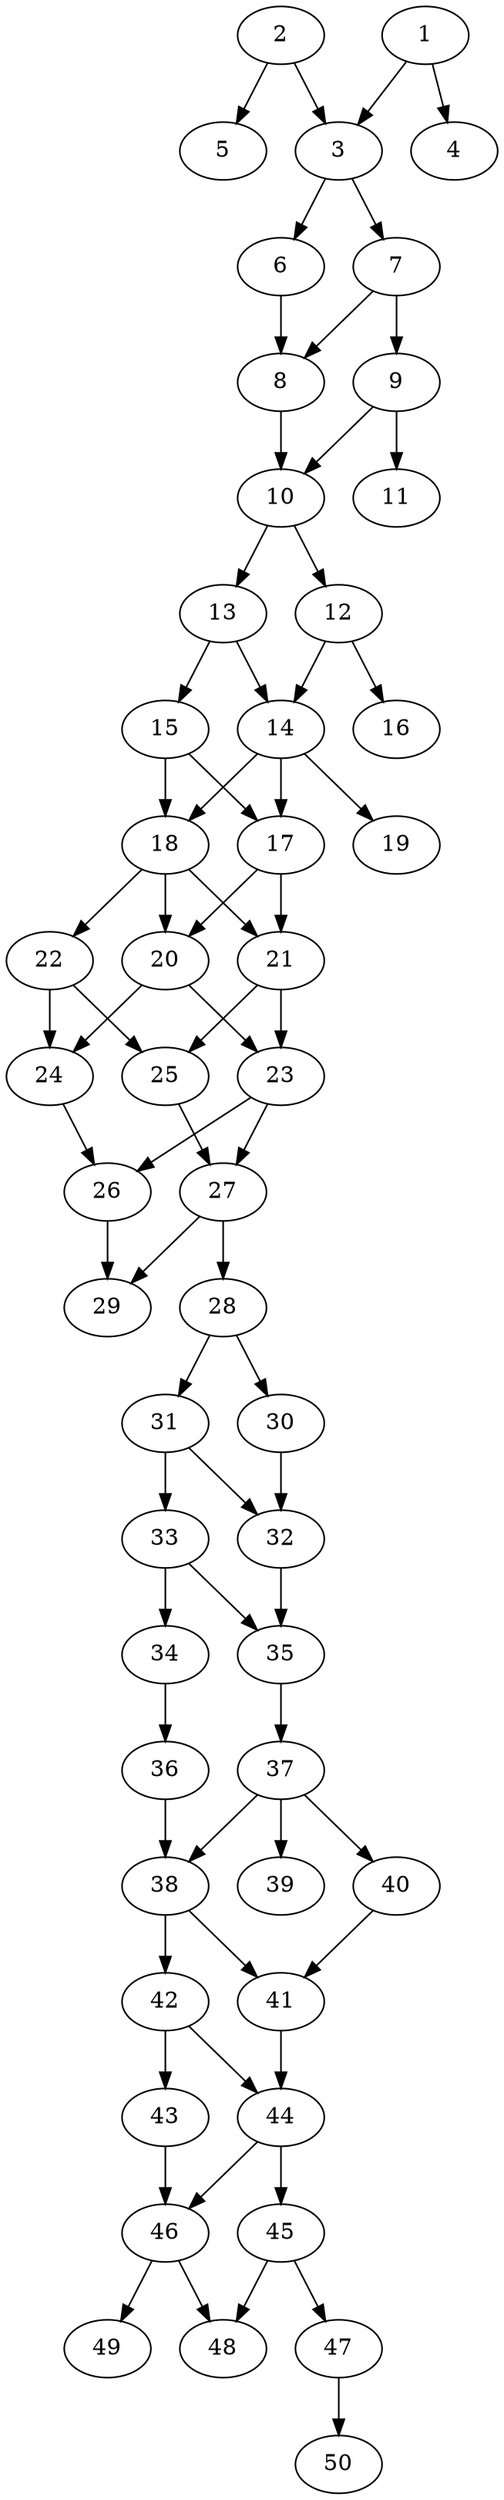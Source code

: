 // DAG automatically generated by daggen at Thu Oct  3 14:07:56 2019
// ./daggen --dot -n 50 --ccr 0.4 --fat 0.3 --regular 0.9 --density 0.6 --mindata 5242880 --maxdata 52428800 
digraph G {
  1 [size="49607680", alpha="0.19", expect_size="19843072"] 
  1 -> 3 [size ="19843072"]
  1 -> 4 [size ="19843072"]
  2 [size="23098880", alpha="0.19", expect_size="9239552"] 
  2 -> 3 [size ="9239552"]
  2 -> 5 [size ="9239552"]
  3 [size="89574400", alpha="0.10", expect_size="35829760"] 
  3 -> 6 [size ="35829760"]
  3 -> 7 [size ="35829760"]
  4 [size="22650880", alpha="0.13", expect_size="9060352"] 
  5 [size="69122560", alpha="0.02", expect_size="27649024"] 
  6 [size="129228800", alpha="0.00", expect_size="51691520"] 
  6 -> 8 [size ="51691520"]
  7 [size="71823360", alpha="0.09", expect_size="28729344"] 
  7 -> 8 [size ="28729344"]
  7 -> 9 [size ="28729344"]
  8 [size="81925120", alpha="0.17", expect_size="32770048"] 
  8 -> 10 [size ="32770048"]
  9 [size="83092480", alpha="0.17", expect_size="33236992"] 
  9 -> 10 [size ="33236992"]
  9 -> 11 [size ="33236992"]
  10 [size="107770880", alpha="0.12", expect_size="43108352"] 
  10 -> 12 [size ="43108352"]
  10 -> 13 [size ="43108352"]
  11 [size="41525760", alpha="0.11", expect_size="16610304"] 
  12 [size="38092800", alpha="0.14", expect_size="15237120"] 
  12 -> 14 [size ="15237120"]
  12 -> 16 [size ="15237120"]
  13 [size="31761920", alpha="0.08", expect_size="12704768"] 
  13 -> 14 [size ="12704768"]
  13 -> 15 [size ="12704768"]
  14 [size="93173760", alpha="0.11", expect_size="37269504"] 
  14 -> 17 [size ="37269504"]
  14 -> 18 [size ="37269504"]
  14 -> 19 [size ="37269504"]
  15 [size="51578880", alpha="0.01", expect_size="20631552"] 
  15 -> 17 [size ="20631552"]
  15 -> 18 [size ="20631552"]
  16 [size="64071680", alpha="0.04", expect_size="25628672"] 
  17 [size="66572800", alpha="0.15", expect_size="26629120"] 
  17 -> 20 [size ="26629120"]
  17 -> 21 [size ="26629120"]
  18 [size="121436160", alpha="0.11", expect_size="48574464"] 
  18 -> 20 [size ="48574464"]
  18 -> 21 [size ="48574464"]
  18 -> 22 [size ="48574464"]
  19 [size="101409280", alpha="0.03", expect_size="40563712"] 
  20 [size="86100480", alpha="0.03", expect_size="34440192"] 
  20 -> 23 [size ="34440192"]
  20 -> 24 [size ="34440192"]
  21 [size="39726080", alpha="0.08", expect_size="15890432"] 
  21 -> 23 [size ="15890432"]
  21 -> 25 [size ="15890432"]
  22 [size="103651840", alpha="0.15", expect_size="41460736"] 
  22 -> 24 [size ="41460736"]
  22 -> 25 [size ="41460736"]
  23 [size="69867520", alpha="0.15", expect_size="27947008"] 
  23 -> 26 [size ="27947008"]
  23 -> 27 [size ="27947008"]
  24 [size="114680320", alpha="0.17", expect_size="45872128"] 
  24 -> 26 [size ="45872128"]
  25 [size="64391680", alpha="0.08", expect_size="25756672"] 
  25 -> 27 [size ="25756672"]
  26 [size="70113280", alpha="0.19", expect_size="28045312"] 
  26 -> 29 [size ="28045312"]
  27 [size="92753920", alpha="0.00", expect_size="37101568"] 
  27 -> 28 [size ="37101568"]
  27 -> 29 [size ="37101568"]
  28 [size="60549120", alpha="0.13", expect_size="24219648"] 
  28 -> 30 [size ="24219648"]
  28 -> 31 [size ="24219648"]
  29 [size="125693440", alpha="0.17", expect_size="50277376"] 
  30 [size="27169280", alpha="0.18", expect_size="10867712"] 
  30 -> 32 [size ="10867712"]
  31 [size="42414080", alpha="0.03", expect_size="16965632"] 
  31 -> 32 [size ="16965632"]
  31 -> 33 [size ="16965632"]
  32 [size="89968640", alpha="0.13", expect_size="35987456"] 
  32 -> 35 [size ="35987456"]
  33 [size="61857280", alpha="0.05", expect_size="24742912"] 
  33 -> 34 [size ="24742912"]
  33 -> 35 [size ="24742912"]
  34 [size="34549760", alpha="0.11", expect_size="13819904"] 
  34 -> 36 [size ="13819904"]
  35 [size="17592320", alpha="0.04", expect_size="7036928"] 
  35 -> 37 [size ="7036928"]
  36 [size="66997760", alpha="0.06", expect_size="26799104"] 
  36 -> 38 [size ="26799104"]
  37 [size="62963200", alpha="0.16", expect_size="25185280"] 
  37 -> 38 [size ="25185280"]
  37 -> 39 [size ="25185280"]
  37 -> 40 [size ="25185280"]
  38 [size="64202240", alpha="0.05", expect_size="25680896"] 
  38 -> 41 [size ="25680896"]
  38 -> 42 [size ="25680896"]
  39 [size="21570560", alpha="0.09", expect_size="8628224"] 
  40 [size="123020800", alpha="0.05", expect_size="49208320"] 
  40 -> 41 [size ="49208320"]
  41 [size="109319680", alpha="0.06", expect_size="43727872"] 
  41 -> 44 [size ="43727872"]
  42 [size="126858240", alpha="0.02", expect_size="50743296"] 
  42 -> 43 [size ="50743296"]
  42 -> 44 [size ="50743296"]
  43 [size="82654720", alpha="0.08", expect_size="33061888"] 
  43 -> 46 [size ="33061888"]
  44 [size="113331200", alpha="0.11", expect_size="45332480"] 
  44 -> 45 [size ="45332480"]
  44 -> 46 [size ="45332480"]
  45 [size="63024640", alpha="0.02", expect_size="25209856"] 
  45 -> 47 [size ="25209856"]
  45 -> 48 [size ="25209856"]
  46 [size="88174080", alpha="0.03", expect_size="35269632"] 
  46 -> 48 [size ="35269632"]
  46 -> 49 [size ="35269632"]
  47 [size="121781760", alpha="0.18", expect_size="48712704"] 
  47 -> 50 [size ="48712704"]
  48 [size="99351040", alpha="0.01", expect_size="39740416"] 
  49 [size="129205760", alpha="0.03", expect_size="51682304"] 
  50 [size="63726080", alpha="0.07", expect_size="25490432"] 
}

